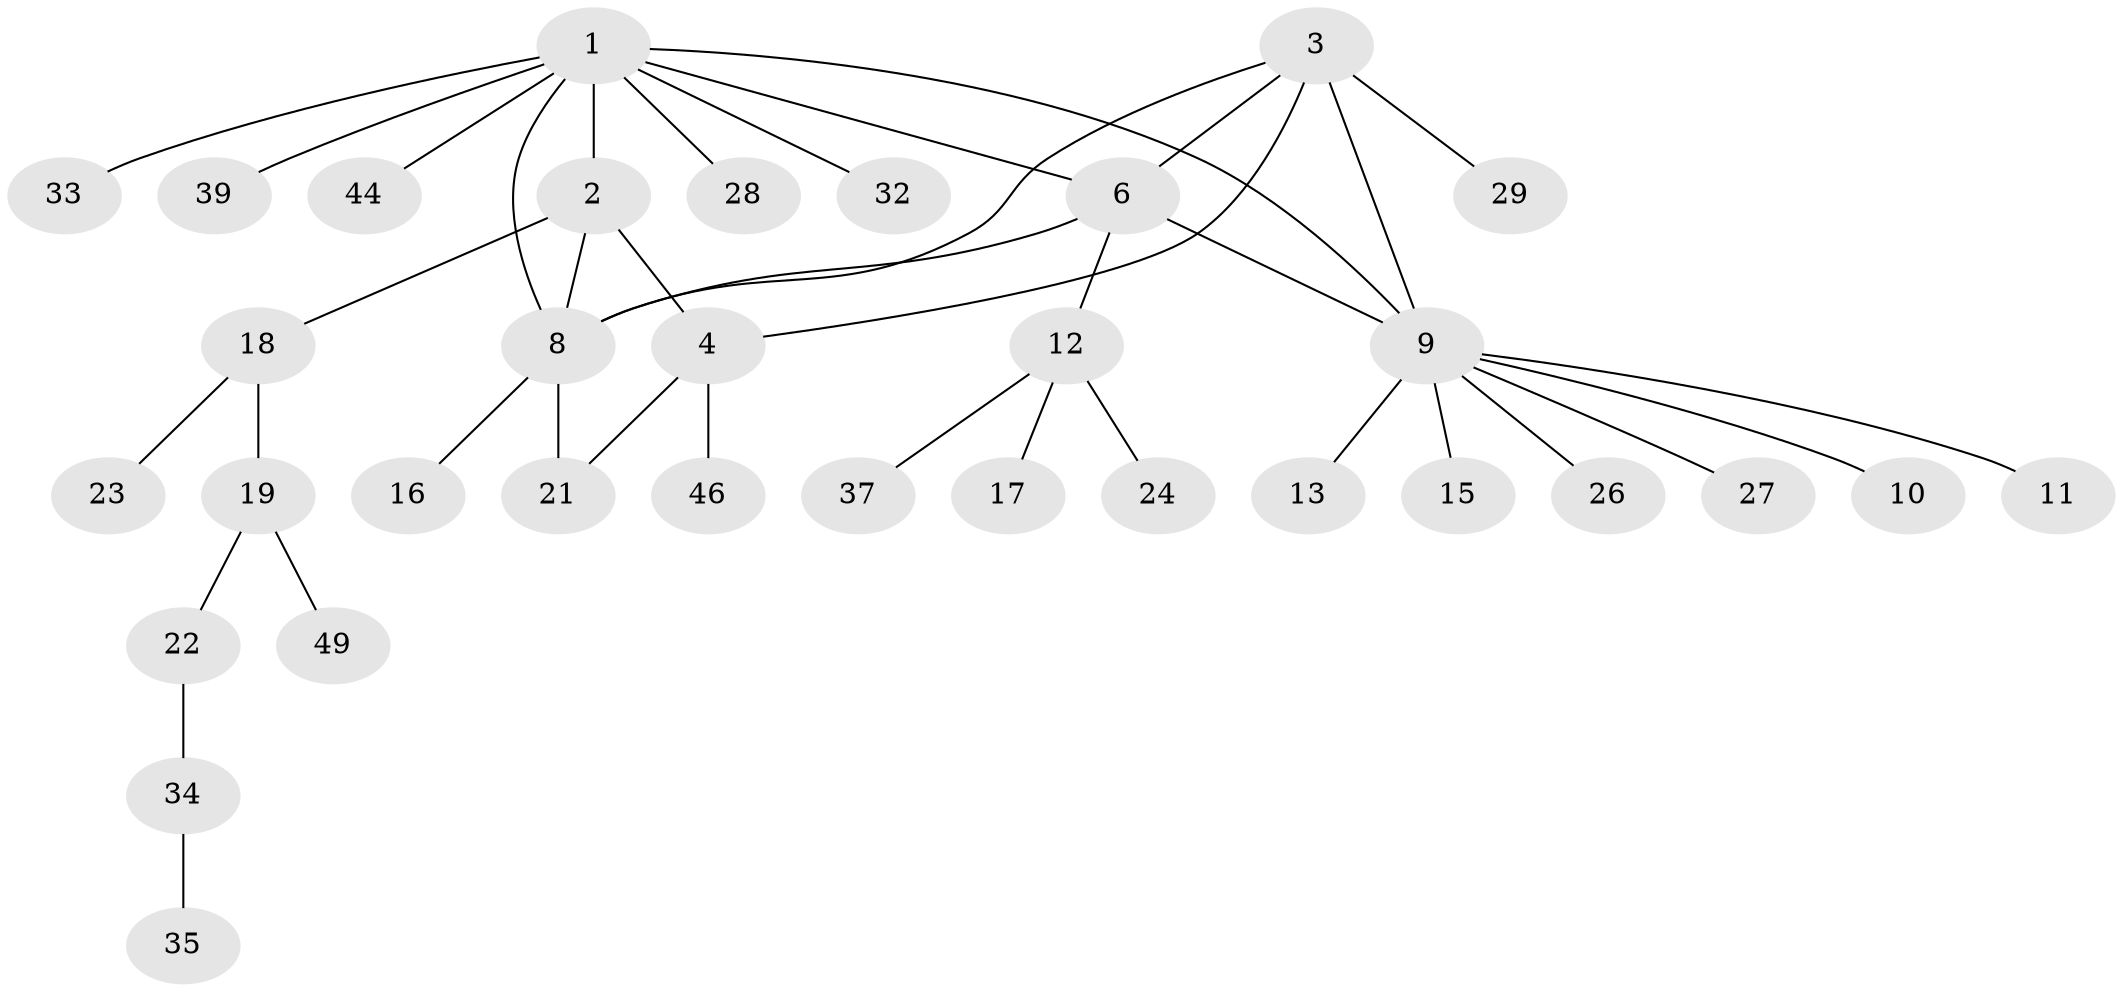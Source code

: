// Generated by graph-tools (version 1.1) at 2025/24/03/03/25 07:24:13]
// undirected, 33 vertices, 39 edges
graph export_dot {
graph [start="1"]
  node [color=gray90,style=filled];
  1 [super="+5"];
  2 [super="+31"];
  3 [super="+14"];
  4;
  6 [super="+7"];
  8 [super="+40"];
  9 [super="+38"];
  10;
  11 [super="+20"];
  12 [super="+25"];
  13;
  15;
  16;
  17;
  18 [super="+30"];
  19 [super="+42"];
  21 [super="+41"];
  22;
  23;
  24;
  26 [super="+43"];
  27;
  28;
  29 [super="+36"];
  32;
  33;
  34 [super="+45"];
  35;
  37 [super="+48"];
  39;
  44;
  46 [super="+47"];
  49;
  1 -- 2;
  1 -- 8;
  1 -- 9;
  1 -- 28;
  1 -- 33;
  1 -- 44;
  1 -- 32;
  1 -- 6;
  1 -- 39;
  2 -- 4;
  2 -- 18;
  2 -- 8;
  3 -- 4;
  3 -- 6;
  3 -- 8;
  3 -- 9;
  3 -- 29;
  4 -- 21;
  4 -- 46;
  6 -- 9 [weight=2];
  6 -- 12;
  6 -- 8;
  8 -- 16;
  8 -- 21;
  9 -- 10;
  9 -- 11;
  9 -- 13;
  9 -- 15;
  9 -- 26;
  9 -- 27;
  12 -- 17;
  12 -- 24;
  12 -- 37;
  18 -- 19;
  18 -- 23;
  19 -- 22;
  19 -- 49;
  22 -- 34;
  34 -- 35;
}
